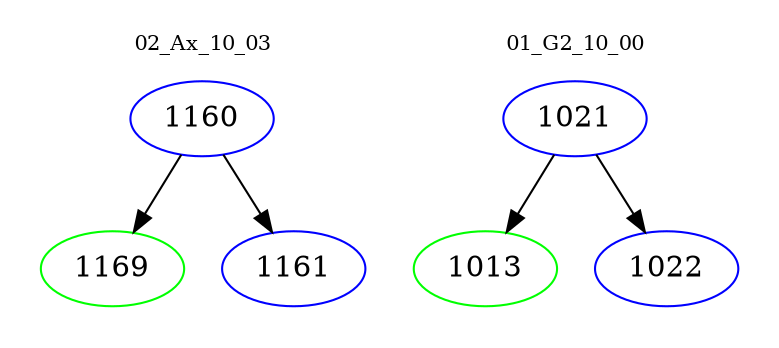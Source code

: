 digraph{
subgraph cluster_0 {
color = white
label = "02_Ax_10_03";
fontsize=10;
T0_1160 [label="1160", color="blue"]
T0_1160 -> T0_1169 [color="black"]
T0_1169 [label="1169", color="green"]
T0_1160 -> T0_1161 [color="black"]
T0_1161 [label="1161", color="blue"]
}
subgraph cluster_1 {
color = white
label = "01_G2_10_00";
fontsize=10;
T1_1021 [label="1021", color="blue"]
T1_1021 -> T1_1013 [color="black"]
T1_1013 [label="1013", color="green"]
T1_1021 -> T1_1022 [color="black"]
T1_1022 [label="1022", color="blue"]
}
}
